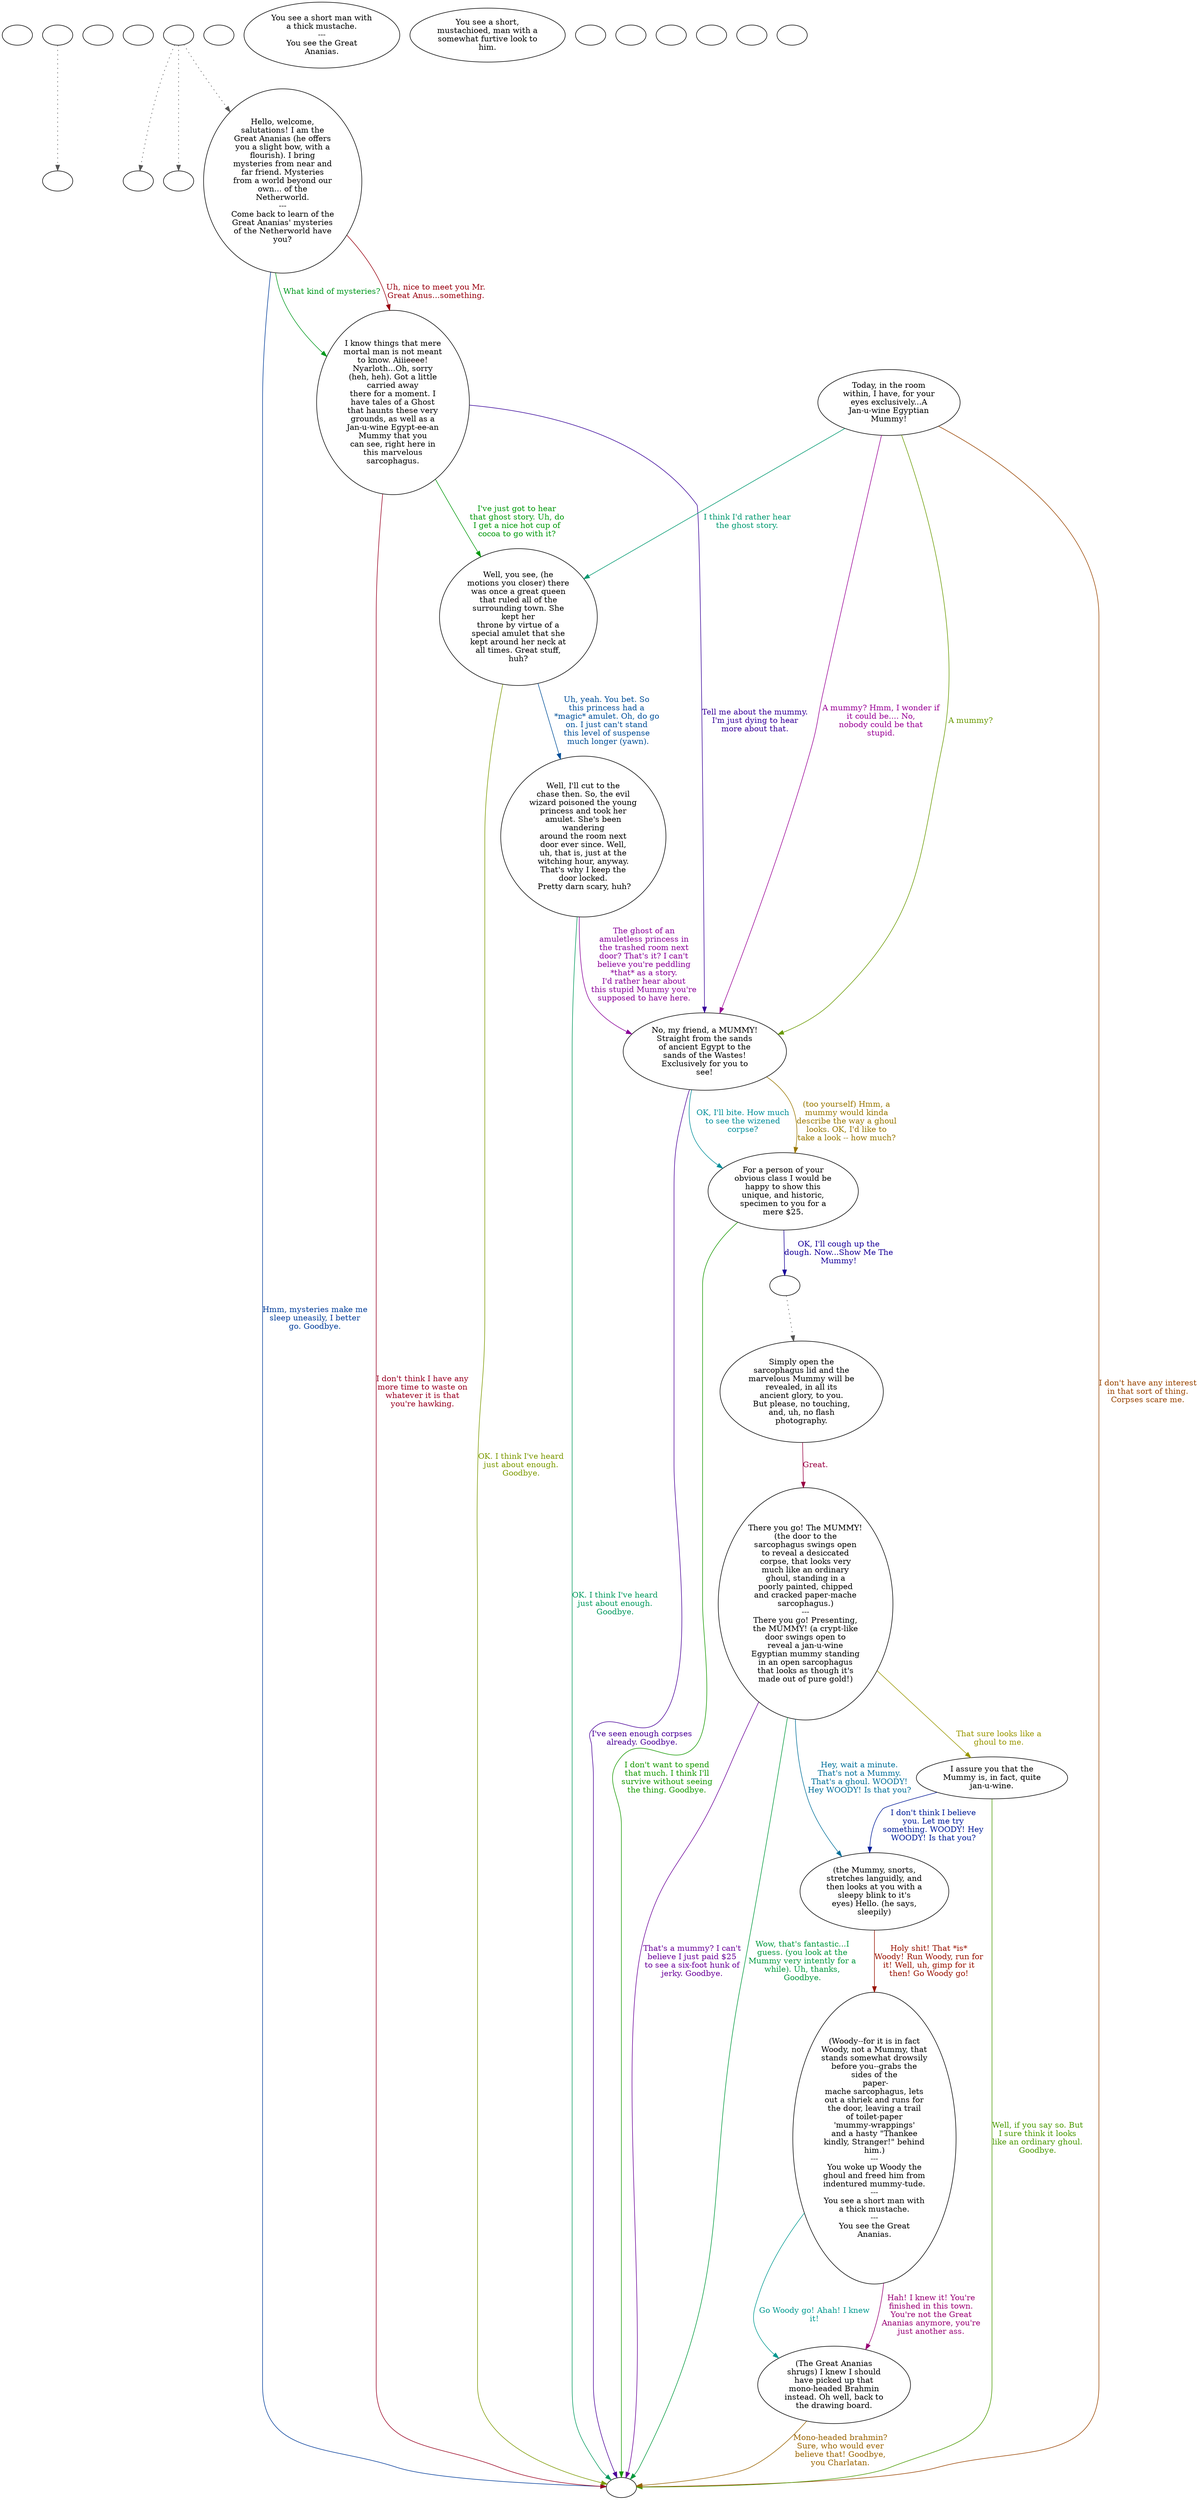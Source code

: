 digraph dcAnan {
  "checkPartyMembersNearDoor" [style=filled       fillcolor="#FFFFFF"       color="#000000"]
  "checkPartyMembersNearDoor" [label=""]
  "old_pickup_p_proc" [style=filled       fillcolor="#FFFFFF"       color="#000000"]
  "old_pickup_p_proc" [label=""]
  "pickup_p_proc" [style=filled       fillcolor="#FFFFFF"       color="#000000"]
  "pickup_p_proc" -> "old_pickup_p_proc" [style=dotted color="#555555"]
  "pickup_p_proc" [label=""]
  "start" [style=filled       fillcolor="#FFFFFF"       color="#000000"]
  "start" [label=""]
  "critter_p_proc" [style=filled       fillcolor="#FFFFFF"       color="#000000"]
  "critter_p_proc" [label=""]
  "talk_p_proc" [style=filled       fillcolor="#FFFFFF"       color="#000000"]
  "talk_p_proc" -> "Node006" [style=dotted color="#555555"]
  "talk_p_proc" -> "Node001" [style=dotted color="#555555"]
  "talk_p_proc" -> "Node003" [style=dotted color="#555555"]
  "talk_p_proc" [label=""]
  "destroy_p_proc" [style=filled       fillcolor="#FFFFFF"       color="#000000"]
  "destroy_p_proc" [label=""]
  "look_at_p_proc" [style=filled       fillcolor="#FFFFFF"       color="#000000"]
  "look_at_p_proc" [label="You see a short man with\na thick mustache.\n---\nYou see the Great\nAnanias."]
  "description_p_proc" [style=filled       fillcolor="#FFFFFF"       color="#000000"]
  "description_p_proc" [label="You see a short,\nmustachioed, man with a\nsomewhat furtive look to\nhim."]
  "use_skill_on_p_proc" [style=filled       fillcolor="#FFFFFF"       color="#000000"]
  "use_skill_on_p_proc" [label=""]
  "damage_p_proc" [style=filled       fillcolor="#FFFFFF"       color="#000000"]
  "damage_p_proc" [label=""]
  "map_enter_p_proc" [style=filled       fillcolor="#FFFFFF"       color="#000000"]
  "map_enter_p_proc" [label=""]
  "timed_event_p_proc" [style=filled       fillcolor="#FFFFFF"       color="#000000"]
  "timed_event_p_proc" [label=""]
  "Node998" [style=filled       fillcolor="#FFFFFF"       color="#000000"]
  "Node998" [label=""]
  "Node999" [style=filled       fillcolor="#FFFFFF"       color="#000000"]
  "Node999" [label=""]
  "Node001" [style=filled       fillcolor="#FFFFFF"       color="#000000"]
  "Node001" [label=""]
  "Node002" [style=filled       fillcolor="#FFFFFF"       color="#000000"]
  "Node002" [label="No, my friend, a MUMMY!\nStraight from the sands\nof ancient Egypt to the\nsands of the Wastes!\nExclusively for you to\nsee!"]
  "Node002" -> "Node007" [label="OK, I'll bite. How much\nto see the wizened\ncorpse?" color="#008E99" fontcolor="#008E99"]
  "Node002" -> "Node007" [label="(too yourself) Hmm, a\nmummy would kinda\ndescribe the way a ghoul\nlooks. OK, I'd like to\ntake a look -- how much?" color="#997700" fontcolor="#997700"]
  "Node002" -> "Node999" [label="I've seen enough corpses\nalready. Goodbye." color="#4A0099" fontcolor="#4A0099"]
  "Node003" [style=filled       fillcolor="#FFFFFF"       color="#000000"]
  "Node003" [label="Hello, welcome,\nsalutations! I am the\nGreat Ananias (he offers\nyou a slight bow, with a\nflourish). I bring\nmysteries from near and\nfar friend. Mysteries\nfrom a world beyond our\nown... of the\nNetherworld.\n---\nCome back to learn of the\nGreat Ananias' mysteries\nof the Netherworld have\nyou?"]
  "Node003" -> "Node014" [label="What kind of mysteries?" color="#00991E" fontcolor="#00991E"]
  "Node003" -> "Node014" [label="Uh, nice to meet you Mr.\nGreat Anus...something." color="#99000F" fontcolor="#99000F"]
  "Node003" -> "Node999" [label="Hmm, mysteries make me\nsleep uneasily, I better\ngo. Goodbye." color="#003C99" fontcolor="#003C99"]
  "Node004" [style=filled       fillcolor="#FFFFFF"       color="#000000"]
  "Node004" [label=""]
  "Node005" [style=filled       fillcolor="#FFFFFF"       color="#000000"]
  "Node005" [label="Today, in the room\nwithin, I have, for your\neyes exclusively...A\nJan-u-wine Egyptian\nMummy!"]
  "Node005" -> "Node002" [label="A mummy?" color="#689900" fontcolor="#689900"]
  "Node005" -> "Node002" [label="A mummy? Hmm, I wonder if\nit could be.... No,\nnobody could be that\nstupid." color="#990095" fontcolor="#990095"]
  "Node005" -> "Node015" [label="I think I'd rather hear\nthe ghost story." color="#009970" fontcolor="#009970"]
  "Node005" -> "Node999" [label="I don't have any interest\nin that sort of thing.\nCorpses scare me." color="#994400" fontcolor="#994400"]
  "Node006" [style=filled       fillcolor="#FFFFFF"       color="#000000"]
  "Node006" [label=""]
  "Node007" [style=filled       fillcolor="#FFFFFF"       color="#000000"]
  "Node007" [label="For a person of your\nobvious class I would be\nhappy to show this\nunique, and historic,\nspecimen to you for a\nmere $25."]
  "Node007" -> "Node007a" [label="OK, I'll cough up the\ndough. Now...Show Me The\nMummy!" color="#170099" fontcolor="#170099"]
  "Node007" -> "Node999" [label="I don't want to spend\nthat much. I think I'll\nsurvive without seeing\nthe thing. Goodbye." color="#159900" fontcolor="#159900"]
  "Node007a" [style=filled       fillcolor="#FFFFFF"       color="#000000"]
  "Node007a" -> "Node008" [style=dotted color="#555555"]
  "Node007a" [label=""]
  "Node008" [style=filled       fillcolor="#FFFFFF"       color="#000000"]
  "Node008" [label="Simply open the\nsarcophagus lid and the\nmarvelous Mummy will be\nrevealed, in all its\nancient glory, to you.\nBut please, no touching,\nand, uh, no flash\nphotography."]
  "Node008" -> "Node009" [label="Great." color="#990042" fontcolor="#990042"]
  "Node009" [style=filled       fillcolor="#FFFFFF"       color="#000000"]
  "Node009" [label="There you go! The MUMMY!\n(the door to the\nsarcophagus swings open\nto reveal a desiccated\ncorpse, that looks very\nmuch like an ordinary\nghoul, standing in a\npoorly painted, chipped\nand cracked paper-mache\nsarcophagus.)\n---\nThere you go! Presenting,\nthe MUMMY! (a crypt-like\ndoor swings open to\nreveal a jan-u-wine\nEgyptian mummy standing\nin an open sarcophagus\nthat looks as though it's\nmade out of pure gold!)"]
  "Node009" -> "Node010" [label="Hey, wait a minute.\nThat's not a Mummy.\nThat's a ghoul. WOODY!\nHey WOODY! Is that you?" color="#006F99" fontcolor="#006F99"]
  "Node009" -> "Node011" [label="That sure looks like a\nghoul to me." color="#999700" fontcolor="#999700"]
  "Node009" -> "Node999" [label="That's a mummy? I can't\nbelieve I just paid $25\nto see a six-foot hunk of\njerky. Goodbye." color="#6A0099" fontcolor="#6A0099"]
  "Node009" -> "Node999" [label="Wow, that's fantastic...I\nguess. (you look at the\nMummy very intently for a\nwhile). Uh, thanks,\nGoodbye." color="#00993D" fontcolor="#00993D"]
  "Node010" [style=filled       fillcolor="#FFFFFF"       color="#000000"]
  "Node010" [label="(the Mummy, snorts,\nstretches languidly, and\nthen looks at you with a\nsleepy blink to it's\neyes) Hello. (he says,\nsleepily)"]
  "Node010" -> "Node012" [label="Holy shit! That *is*\nWoody! Run Woody, run for\nit! Well, uh, gimp for it\nthen! Go Woody go!" color="#991100" fontcolor="#991100"]
  "Node011" [style=filled       fillcolor="#FFFFFF"       color="#000000"]
  "Node011" [label="I assure you that the\nMummy is, in fact, quite\njan-u-wine."]
  "Node011" -> "Node010" [label="I don't think I believe\nyou. Let me try\nsomething. WOODY! Hey\nWOODY! Is that you?" color="#001C99" fontcolor="#001C99"]
  "Node011" -> "Node999" [label="Well, if you say so. But\nI sure think it looks\nlike an ordinary ghoul.\nGoodbye." color="#499900" fontcolor="#499900"]
  "Node012" [style=filled       fillcolor="#FFFFFF"       color="#000000"]
  "Node012" [label="(Woody--for it is in fact\nWoody, not a Mummy, that\nstands somewhat drowsily\nbefore you--grabs the\nsides of the\n paper-\nmache sarcophagus, lets\nout a shriek and runs for\nthe door, leaving a trail\nof toilet-paper\n'mummy-wrappings'\nand a hasty \"Thankee\nkindly, Stranger!\" behind\nhim.)\n---\nYou woke up Woody the\nghoul and freed him from\nindentured mummy-tude.\n---\nYou see a short man with\na thick mustache.\n---\nYou see the Great\nAnanias."]
  "Node012" -> "Node013" [label="Hah! I knew it! You're\nfinished in this town.\nYou're not the Great\nAnanias anymore, you're\njust another ass." color="#990075" fontcolor="#990075"]
  "Node012" -> "Node013" [label="Go Woody go! Ahah! I knew\nit!" color="#009990" fontcolor="#009990"]
  "Node013" [style=filled       fillcolor="#FFFFFF"       color="#000000"]
  "Node013" [label="(The Great Ananias\nshrugs) I knew I should\nhave picked up that\nmono-headed Brahmin\ninstead. Oh well, back to\nthe drawing board."]
  "Node013" -> "Node999" [label="Mono-headed brahmin?\nSure, who would ever\nbelieve that! Goodbye,\nyou Charlatan." color="#996300" fontcolor="#996300"]
  "Node014" [style=filled       fillcolor="#FFFFFF"       color="#000000"]
  "Node014" [label="I know things that mere\nmortal man is not meant\nto know. Aiiieeee!\nNyarloth...Oh, sorry\n(heh, heh). Got a little\ncarried away\nthere for a moment. I\nhave tales of a Ghost\nthat haunts these very\ngrounds, as well as a\nJan-u-wine Egypt-ee-an\nMummy that you\ncan see, right here in\nthis marvelous\nsarcophagus."]
  "Node014" -> "Node002" [label="Tell me about the mummy.\nI'm just dying to hear\nmore about that." color="#370099" fontcolor="#370099"]
  "Node014" -> "Node015" [label="I've just got to hear\nthat ghost story. Uh, do\nI get a nice hot cup of\ncocoa to go with it?" color="#00990A" fontcolor="#00990A"]
  "Node014" -> "Node999" [label="I don't think I have any\nmore time to waste on\nwhatever it is that\nyou're hawking." color="#990022" fontcolor="#990022"]
  "Node015" [style=filled       fillcolor="#FFFFFF"       color="#000000"]
  "Node015" [label="Well, you see, (he\nmotions you closer) there\nwas once a great queen\nthat ruled all of the\nsurrounding town. She\nkept her\nthrone by virtue of a\nspecial amulet that she\nkept around her neck at\nall times. Great stuff,\nhuh?"]
  "Node015" -> "Node016" [label="Uh, yeah. You bet. So\nthis princess had a\n*magic* amulet. Oh, do go\non. I just can't stand\nthis level of suspense\n much longer (yawn)." color="#004F99" fontcolor="#004F99"]
  "Node015" -> "Node999" [label="OK. I think I've heard\njust about enough.\nGoodbye." color="#7C9900" fontcolor="#7C9900"]
  "Node016" [style=filled       fillcolor="#FFFFFF"       color="#000000"]
  "Node016" [label="Well, I'll cut to the\nchase then. So, the evil\nwizard poisoned the young\nprincess and took her\namulet. She's been\nwandering\naround the room next\ndoor ever since. Well,\nuh, that is, just at the\nwitching hour, anyway.\nThat's why I keep the\ndoor locked.\n Pretty darn scary, huh?"]
  "Node016" -> "Node002" [label="The ghost of an\namuletless princess in\nthe trashed room next\ndoor? That's it? I can't\nbelieve you're peddling\n*that* as a story.\nI'd rather hear about\nthis stupid Mummy you're\nsupposed to have here." color="#8A0099" fontcolor="#8A0099"]
  "Node016" -> "Node999" [label="OK. I think I've heard\njust about enough.\nGoodbye." color="#00995D" fontcolor="#00995D"]
}